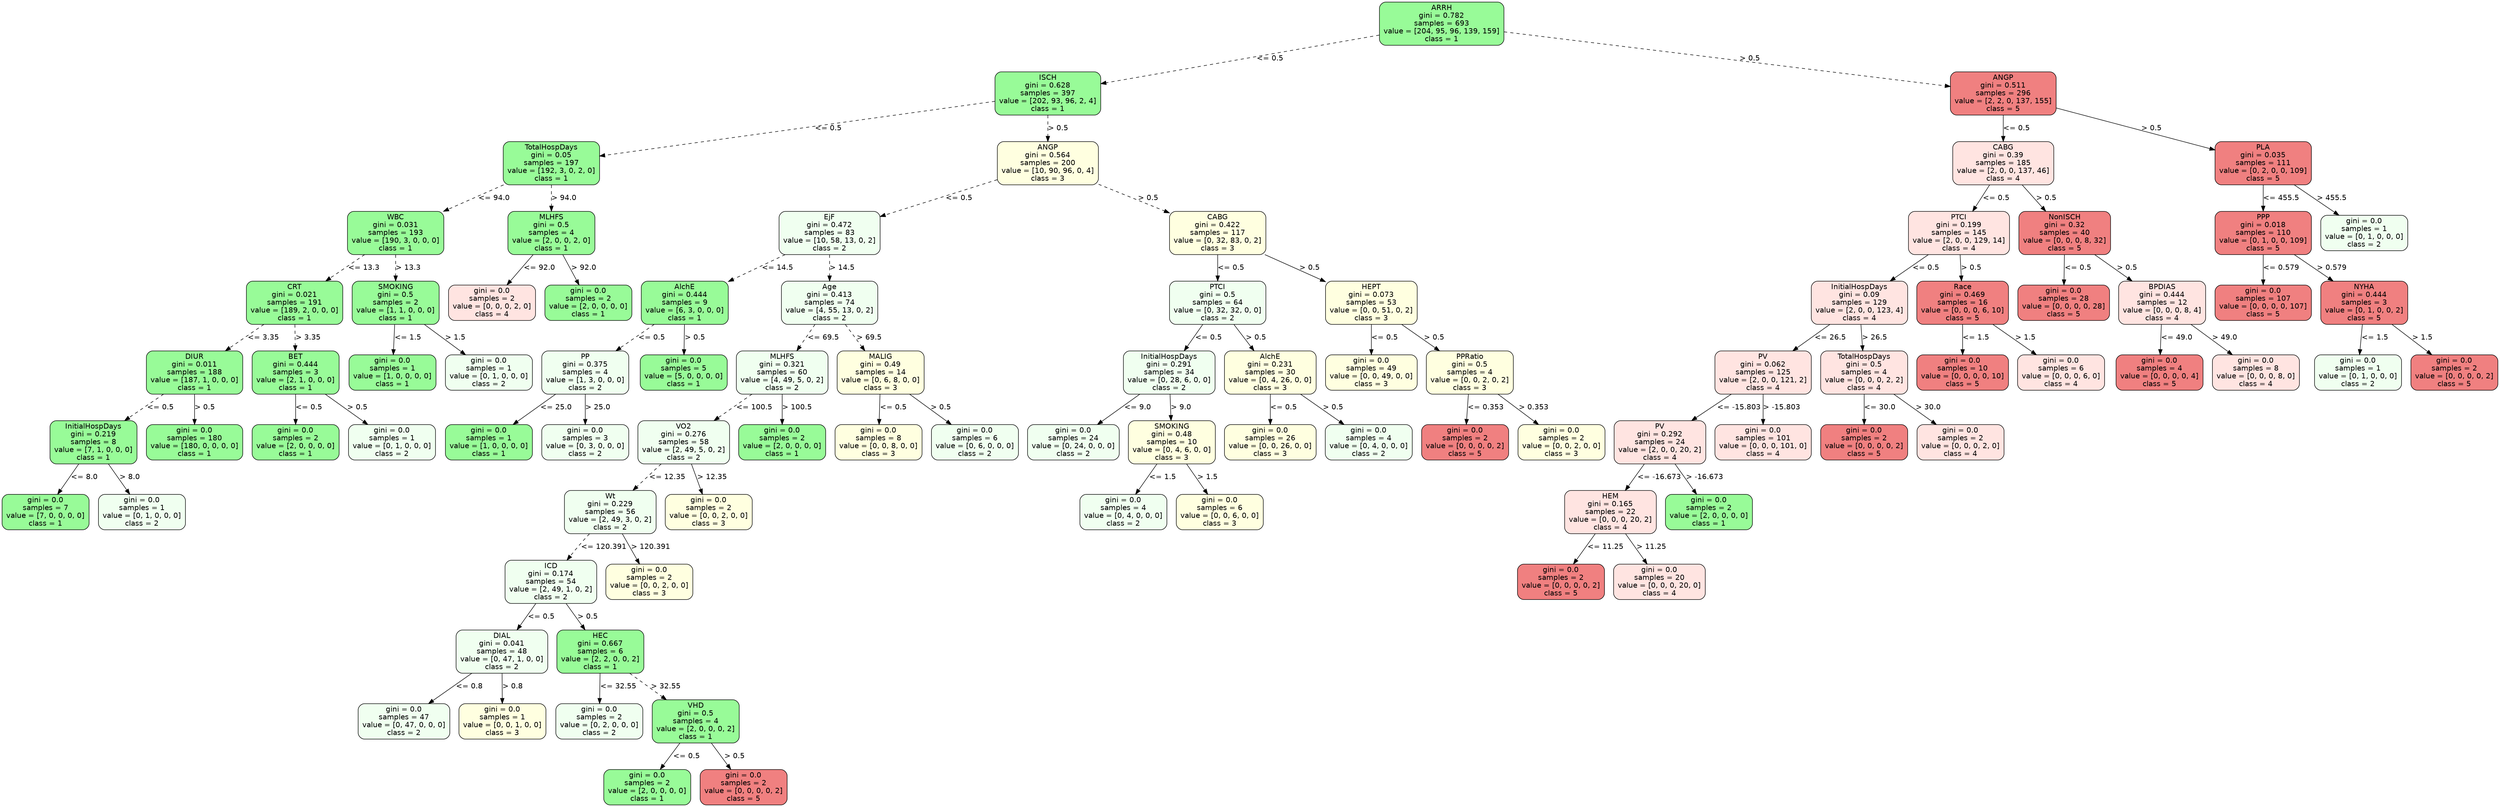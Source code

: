 strict digraph Tree {
	graph [bb="0,0,4096,1542"];
	node [color=black,
		fontname=helvetica,
		label="\N",
		shape=box,
		style="filled, rounded"
	];
	edge [fontname=helvetica];
	0	[fillcolor=palegreen,
		height=1.1528,
		label="ARRH\ngini = 0.782\nsamples = 693\nvalue = [204, 95, 96, 139, 159]\nclass = 1",
		pos="2170,1500.5",
		width=2.7778];
	1	[fillcolor=palegreen,
		height=1.1528,
		label="ISCH\ngini = 0.628\nsamples = 397\nvalue = [202, 93, 96, 2, 4]\nclass = 1",
		pos="1573,1366.5",
		width=2.3611];
	0 -> 1	[label="<= 0.5",
		labelangle=45,
		labeldistance=2.5,
		lp="1910,1433.5",
		op="<=",
		param=0.5,
		pos="e,1658.1,1386.3 2069.7,1477.3 1957.8,1452.6 1778,1412.8 1668.2,1388.6",
		style=dashed];
	60	[fillcolor=lightcoral,
		height=1.1528,
		label="ANGP\ngini = 0.511\nsamples = 296\nvalue = [2, 2, 0, 137, 155]\nclass = 5",
		pos="3284,1366.5",
		width=2.3611];
	0 -> 60	[label="> 0.5",
		labelangle=-45,
		labeldistance=2.5,
		lp="2776.5,1433.5",
		op=">",
		param=0.5,
		pos="e,3198.8,1377.6 2270.3,1487.6 2483.7,1462.3 2980,1403.5 3188.8,1378.8",
		style=dashed];
	2	[fillcolor=palegreen,
		height=1.1528,
		label="TotalHospDays\ngini = 0.05\nsamples = 197\nvalue = [192, 3, 0, 2, 0]\nclass = 1",
		pos="899,1232.5",
		width=2.1528];
	1 -> 2	[label="<= 0.5",
		lp="1277,1299.5",
		op="<=",
		param=0.5,
		pos="e,976.73,1248.7 1488,1348.8 1359.4,1323.7 1116.8,1276.1 986.66,1250.7",
		style=dashed];
	19	[fillcolor=lightyellow,
		height=1.1528,
		label="ANGP\ngini = 0.564\nsamples = 200\nvalue = [10, 90, 96, 0, 4]\nclass = 3",
		pos="1573,1232.5",
		width=2.25];
	1 -> 19	[label="> 0.5",
		lp="1588.5,1299.5",
		op=">",
		param=0.5,
		pos="e,1573,1274.3 1573,1324.8 1573,1312 1573,1297.7 1573,1284.3",
		style=dashed];
	3	[fillcolor=palegreen,
		height=1.1528,
		label="WBC\ngini = 0.031\nsamples = 193\nvalue = [190, 3, 0, 0, 0]\nclass = 1",
		pos="644,1098.5",
		width=2.1528];
	2 -> 3	[label="<= 94.0",
		lp="803.5,1165.5",
		op="<=",
		param=94.0,
		pos="e,721.62,1139.7 821.45,1191.4 792.77,1176.5 760.08,1159.6 730.64,1144.3",
		style=dashed];
	16	[fillcolor=palegreen,
		height=1.1528,
		label="MLHFS\ngini = 0.5\nsamples = 4\nvalue = [2, 0, 0, 2, 0]\nclass = 1",
		pos="899,1098.5",
		width=1.9444];
	2 -> 16	[label="> 94.0",
		lp="918.5,1165.5",
		op=">",
		param=94.0,
		pos="e,899,1140.3 899,1190.8 899,1178 899,1163.7 899,1150.3",
		style=dashed];
	4	[fillcolor=palegreen,
		height=1.1528,
		label="CRT\ngini = 0.021\nsamples = 191\nvalue = [189, 2, 0, 0, 0]\nclass = 1",
		pos="478,964.5",
		width=2.1528];
	3 -> 4	[label="<= 13.3",
		lp="589.5,1031.5",
		op="<=",
		param=13.3,
		pos="e,528.99,1006 592.84,1056.8 575.24,1042.8 555.4,1027 537.21,1012.6",
		style=dashed];
	13	[fillcolor=palegreen,
		height=1.1528,
		label="SMOKING\ngini = 0.5\nsamples = 2\nvalue = [1, 1, 0, 0, 0]\nclass = 1",
		pos="644,964.5",
		width=1.9444];
	3 -> 13	[label="> 13.3",
		lp="663.5,1031.5",
		op=">",
		param=13.3,
		pos="e,644,1006.3 644,1056.8 644,1044 644,1029.7 644,1016.3",
		style=dashed];
	5	[fillcolor=palegreen,
		height=1.1528,
		label="DIUR\ngini = 0.011\nsamples = 188\nvalue = [187, 1, 0, 0, 0]\nclass = 1",
		pos="315,830.5",
		width=2.1528];
	4 -> 5	[label="<= 3.35",
		lp="425.5,897.5",
		op="<=",
		param=3.35,
		pos="e,365.07,872.05 427.76,922.82 410.49,908.83 391,893.04 373.14,878.59",
		style=dashed];
	10	[fillcolor=palegreen,
		height=1.1528,
		label="BET\ngini = 0.444\nsamples = 3\nvalue = [2, 1, 0, 0, 0]\nclass = 1",
		pos="481,830.5",
		width=1.9444];
	4 -> 10	[label="> 3.35",
		lp="499.5,897.5",
		op=">",
		param=3.35,
		pos="e,480.07,872.27 478.92,922.82 479.22,910.02 479.54,895.73 479.85,882.32",
		style=dashed];
	6	[fillcolor=palegreen,
		height=1.1528,
		label="InitialHospDays\ngini = 0.219\nsamples = 8\nvalue = [7, 1, 0, 0, 0]\nclass = 1",
		pos="149,696.5",
		width=1.9444];
	5 -> 6	[label="<= 0.5",
		lp="257,763.5",
		op="<=",
		param=0.5,
		pos="e,199.99,738.05 263.84,788.82 246.24,774.83 226.4,759.04 208.21,744.59",
		style=dashed];
	9	[fillcolor=palegreen,
		height=0.94444,
		label="gini = 0.0\nsamples = 180\nvalue = [180, 0, 0, 0, 0]\nclass = 1",
		pos="315,696.5",
		width=2.1528];
	5 -> 9	[label="> 0.5",
		lp="330.5,763.5",
		op=">",
		param=0.5,
		pos="e,315,730.74 315,788.82 315,773.68 315,756.44 315,741.05",
		style=solid];
	7	[fillcolor=palegreen,
		height=0.94444,
		label="gini = 0.0\nsamples = 7\nvalue = [7, 0, 0, 0, 0]\nclass = 1",
		pos="70,562.5",
		width=1.9444];
	6 -> 7	[label="<= 8.0",
		lp="132,629.5",
		op="<=",
		param=8.0,
		pos="e,89.896,596.74 124.65,654.82 115.33,639.24 104.68,621.45 95.272,605.73",
		style=solid];
	8	[fillcolor=honeydew,
		height=0.94444,
		label="gini = 0.0\nsamples = 1\nvalue = [0, 1, 0, 0, 0]\nclass = 2",
		pos="228,562.5",
		width=1.9444];
	6 -> 8	[label="> 8.0",
		lp="206.5,629.5",
		op=">",
		param=8.0,
		pos="e,208.1,596.74 173.35,654.82 182.67,639.24 193.32,621.45 202.73,605.73",
		style=solid];
	11	[fillcolor=palegreen,
		height=0.94444,
		label="gini = 0.0\nsamples = 2\nvalue = [2, 0, 0, 0, 0]\nclass = 1",
		pos="481,696.5",
		width=1.9444];
	10 -> 11	[label="<= 0.5",
		lp="501,763.5",
		op="<=",
		param=0.5,
		pos="e,481,730.74 481,788.82 481,773.68 481,756.44 481,741.05",
		style=solid];
	12	[fillcolor=honeydew,
		height=0.94444,
		label="gini = 0.0\nsamples = 1\nvalue = [0, 1, 0, 0, 0]\nclass = 2",
		pos="639,696.5",
		width=1.9444];
	10 -> 12	[label="> 0.5",
		lp="580.5,763.5",
		op=">",
		param=0.5,
		pos="e,599.47,730.53 529.69,788.82 549.38,772.37 572.02,753.46 591.57,737.12",
		style=solid];
	14	[fillcolor=palegreen,
		height=0.94444,
		label="gini = 0.0\nsamples = 1\nvalue = [1, 0, 0, 0, 0]\nclass = 1",
		pos="639,830.5",
		width=1.9444];
	13 -> 14	[label="<= 1.5",
		lp="662,897.5",
		op="<=",
		param=1.5,
		pos="e,640.26,864.74 642.46,922.82 641.89,907.68 641.23,890.44 640.65,875.05",
		style=solid];
	15	[fillcolor=honeydew,
		height=0.94444,
		label="gini = 0.0\nsamples = 1\nvalue = [0, 1, 0, 0, 0]\nclass = 2",
		pos="797,830.5",
		width=1.9444];
	13 -> 15	[label="> 1.5",
		lp="741.5,897.5",
		op=">",
		param=1.5,
		pos="e,758.47,864.74 691.15,922.82 710.14,906.44 731.96,887.61 750.85,871.32",
		style=solid];
	17	[fillcolor=mistyrose,
		height=0.94444,
		label="gini = 0.0\nsamples = 2\nvalue = [0, 0, 0, 2, 0]\nclass = 4",
		pos="802,964.5",
		width=1.9444];
	16 -> 17	[label="<= 92.0",
		lp="877.5,1031.5",
		op="<=",
		param=92.0,
		pos="e,826.43,998.74 869.11,1056.8 857.44,1040.9 844.09,1022.8 832.38,1006.8",
		style=solid];
	18	[fillcolor=palegreen,
		height=0.94444,
		label="gini = 0.0\nsamples = 2\nvalue = [2, 0, 0, 0, 0]\nclass = 1",
		pos="960,964.5",
		width=1.9444];
	16 -> 18	[label="> 92.0",
		lp="951.5,1031.5",
		op=">",
		param=92.0,
		pos="e,944.64,998.74 917.8,1056.8 924.93,1041.4 933.07,1023.8 940.28,1008.2",
		style=solid];
	20	[fillcolor=honeydew,
		height=1.1528,
		label="EjF\ngini = 0.472\nsamples = 83\nvalue = [10, 58, 13, 0, 2]\nclass = 2",
		pos="1349,1098.5",
		width=2.25];
	19 -> 20	[label="<= 0.5",
		lp="1488,1165.5",
		op="<=",
		param=0.5,
		pos="e,1418,1140.2 1504.3,1191 1479.8,1176.6 1452,1160.2 1426.8,1145.3",
		style=dashed];
	45	[fillcolor=lightyellow,
		height=1.1528,
		label="CABG\ngini = 0.422\nsamples = 117\nvalue = [0, 32, 83, 0, 2]\nclass = 3",
		pos="2022,1098.5",
		width=2.1528];
	19 -> 45	[label="> 0.5",
		lp="1826.5,1165.5",
		op=">",
		param=0.5,
		pos="e,1944.2,1122.4 1654.1,1207.7 1733.2,1184.4 1853.2,1149.1 1934.5,1125.2",
		style=dashed];
	21	[fillcolor=palegreen,
		height=1.1528,
		label="AlchE\ngini = 0.444\nsamples = 9\nvalue = [6, 3, 0, 0, 0]\nclass = 1",
		pos="1118,964.5",
		width=1.9444];
	20 -> 21	[label="<= 14.5",
		lp="1264.5,1031.5",
		op="<=",
		param=14.5,
		pos="e,1188.3,1005.7 1278.1,1057 1252.5,1042.4 1223.4,1025.7 1197.1,1010.7",
		style=dashed];
	26	[fillcolor=honeydew,
		height=1.1528,
		label="Age\ngini = 0.413\nsamples = 74\nvalue = [4, 55, 13, 0, 2]\nclass = 2",
		pos="1349,964.5",
		width=2.1528];
	20 -> 26	[label="> 14.5",
		lp="1368.5,1031.5",
		op=">",
		param=14.5,
		pos="e,1349,1006.3 1349,1056.8 1349,1044 1349,1029.7 1349,1016.3",
		style=dashed];
	22	[fillcolor=honeydew,
		height=1.1528,
		label="PP\ngini = 0.375\nsamples = 4\nvalue = [1, 3, 0, 0, 0]\nclass = 2",
		pos="955,830.5",
		width=1.9444];
	21 -> 22	[label="<= 0.5",
		lp="1062,897.5",
		op="<=",
		param=0.5,
		pos="e,1005.1,872.05 1067.8,922.82 1050.5,908.83 1031,893.04 1013.1,878.59",
		style=dashed];
	25	[fillcolor=palegreen,
		height=0.94444,
		label="gini = 0.0\nsamples = 5\nvalue = [5, 0, 0, 0, 0]\nclass = 1",
		pos="1117,830.5",
		width=1.9444];
	21 -> 25	[label="> 0.5",
		lp="1133.5,897.5",
		op=">",
		param=0.5,
		pos="e,1117.3,864.74 1117.7,922.82 1117.6,907.68 1117.4,890.44 1117.3,875.05",
		style=solid];
	23	[fillcolor=palegreen,
		height=0.94444,
		label="gini = 0.0\nsamples = 1\nvalue = [1, 0, 0, 0, 0]\nclass = 1",
		pos="797,696.5",
		width=1.9444];
	22 -> 23	[label="<= 25.0",
		lp="904.5,763.5",
		op="<=",
		param=25.0,
		pos="e,836.53,730.53 906.31,788.82 886.62,772.37 863.98,753.46 844.43,737.12",
		style=solid];
	24	[fillcolor=honeydew,
		height=0.94444,
		label="gini = 0.0\nsamples = 3\nvalue = [0, 3, 0, 0, 0]\nclass = 2",
		pos="955,696.5",
		width=1.9444];
	22 -> 24	[label="> 25.0",
		lp="974.5,763.5",
		op=">",
		param=25.0,
		pos="e,955,730.74 955,788.82 955,773.68 955,756.44 955,741.05",
		style=solid];
	27	[fillcolor=honeydew,
		height=1.1528,
		label="MLHFS\ngini = 0.321\nsamples = 60\nvalue = [4, 49, 5, 0, 2]\nclass = 2",
		pos="1279,830.5",
		width=2.0417];
	26 -> 27	[label="<= 69.5",
		lp="1340.5,897.5",
		op="<=",
		param=69.5,
		pos="e,1300.6,872.27 1327.4,922.82 1320.4,909.64 1312.6,894.89 1305.3,881.14",
		style=dashed];
	42	[fillcolor=lightyellow,
		height=1.1528,
		label="MALIG\ngini = 0.49\nsamples = 14\nvalue = [0, 6, 8, 0, 0]\nclass = 3",
		pos="1441,830.5",
		width=1.9444];
	26 -> 42	[label="> 69.5",
		lp="1417.5,897.5",
		op=">",
		param=69.5,
		pos="e,1412.6,872.27 1377.4,922.82 1386.6,909.52 1397,894.6 1406.7,880.74",
		style=dashed];
	28	[fillcolor=honeydew,
		height=1.1528,
		label="VO2\ngini = 0.276\nsamples = 58\nvalue = [2, 49, 5, 0, 2]\nclass = 2",
		pos="1117,696.5",
		width=2.0417];
	27 -> 28	[label="<= 100.5",
		lp="1230.5,763.5",
		op="<=",
		param=100.5,
		pos="e,1166.8,738.05 1229.1,788.82 1211.9,774.83 1192.5,759.04 1174.8,744.59",
		style=dashed];
	41	[fillcolor=palegreen,
		height=0.94444,
		label="gini = 0.0\nsamples = 2\nvalue = [2, 0, 0, 0, 0]\nclass = 1",
		pos="1279,696.5",
		width=1.9444];
	27 -> 41	[label="> 100.5",
		lp="1302,763.5",
		op=">",
		param=100.5,
		pos="e,1279,730.74 1279,788.82 1279,773.68 1279,756.44 1279,741.05",
		style=solid];
	29	[fillcolor=honeydew,
		height=1.1528,
		label="Wt\ngini = 0.229\nsamples = 56\nvalue = [2, 49, 3, 0, 2]\nclass = 2",
		pos="1015,562.5",
		width=2.0417];
	28 -> 29	[label="<= 12.35",
		lp="1097.5,629.5",
		op="<=",
		param=12.35,
		pos="e,1046.5,604.27 1085.6,654.82 1075.2,641.39 1063.5,626.32 1052.7,612.35",
		style=dashed];
	40	[fillcolor=lightyellow,
		height=0.94444,
		label="gini = 0.0\nsamples = 2\nvalue = [0, 0, 2, 0, 0]\nclass = 3",
		pos="1177,562.5",
		width=1.9444];
	28 -> 40	[label="> 12.35",
		lp="1172,629.5",
		op=">",
		param=12.35,
		pos="e,1161.9,596.74 1135.5,654.82 1142.5,639.39 1150.5,621.78 1157.6,606.17",
		style=solid];
	30	[fillcolor=honeydew,
		height=1.1528,
		label="ICD\ngini = 0.174\nsamples = 54\nvalue = [2, 49, 1, 0, 2]\nclass = 2",
		pos="916,428.5",
		width=2.0417];
	29 -> 30	[label="<= 120.391",
		lp="1006,495.5",
		op="<=",
		param=120.391,
		pos="e,946.53,470.33 984.45,520.91 979.94,514.91 975.35,508.79 971,503 965.05,495.06 958.74,486.64 952.59,478.44",
		style=dashed];
	39	[fillcolor=lightyellow,
		height=0.94444,
		label="gini = 0.0\nsamples = 2\nvalue = [0, 0, 2, 0, 0]\nclass = 3",
		pos="1078,428.5",
		width=1.9444];
	29 -> 39	[label="> 120.391",
		lp="1079.5,495.5",
		op=">",
		param=120.391,
		pos="e,1062.1,462.74 1034.4,520.82 1041.8,505.39 1050.2,487.78 1057.6,472.17",
		style=solid];
	31	[fillcolor=honeydew,
		height=1.1528,
		label="DIAL\ngini = 0.041\nsamples = 48\nvalue = [0, 47, 1, 0, 0]\nclass = 2",
		pos="836,294.5",
		width=2.0417];
	30 -> 31	[label="<= 0.5",
		lp="899,361.5",
		op="<=",
		param=0.5,
		pos="e,860.71,336.27 891.34,386.82 883.36,373.64 874.42,358.89 866.08,345.14",
		style=solid];
	34	[fillcolor=palegreen,
		height=1.1528,
		label="HEC\ngini = 0.667\nsamples = 6\nvalue = [2, 2, 0, 0, 2]\nclass = 1",
		pos="998,294.5",
		width=1.9444];
	30 -> 34	[label="> 0.5",
		lp="975.5,361.5",
		op=">",
		param=0.5,
		pos="e,972.67,336.27 941.27,386.82 949.46,373.64 958.62,358.89 967.17,345.14",
		style=solid];
	32	[fillcolor=honeydew,
		height=0.94444,
		label="gini = 0.0\nsamples = 47\nvalue = [0, 47, 0, 0, 0]\nclass = 2",
		pos="675,160.5",
		width=2.0417];
	31 -> 32	[label="<= 0.8",
		lp="781,227.5",
		op="<=",
		param=0.8,
		pos="e,715.29,194.53 786.38,252.82 766.23,236.3 743.05,217.29 723.06,200.9",
		style=solid];
	33	[fillcolor=lightyellow,
		height=0.94444,
		label="gini = 0.0\nsamples = 1\nvalue = [0, 0, 1, 0, 0]\nclass = 3",
		pos="837,160.5",
		width=1.9444];
	31 -> 33	[label="> 0.8",
		lp="852.5,227.5",
		op=">",
		param=0.8,
		pos="e,836.75,194.74 836.31,252.82 836.42,237.68 836.55,220.44 836.67,205.05",
		style=solid];
	35	[fillcolor=honeydew,
		height=0.94444,
		label="gini = 0.0\nsamples = 2\nvalue = [0, 2, 0, 0, 0]\nclass = 2",
		pos="996,160.5",
		width=1.9444];
	34 -> 35	[label="<= 32.55",
		lp="1025.5,227.5",
		op="<=",
		param=32.55,
		pos="e,996.5,194.74 997.38,252.82 997.15,237.68 996.89,220.44 996.66,205.05",
		style=solid];
	36	[fillcolor=palegreen,
		height=1.1528,
		label="VHD\ngini = 0.5\nsamples = 4\nvalue = [2, 0, 0, 0, 2]\nclass = 1",
		pos="1154,160.5",
		width=1.9444];
	34 -> 36	[label="> 32.55",
		lp="1104,227.5",
		op=">",
		param=32.55,
		pos="e,1106.1,202.05 1046.1,252.82 1062.6,238.83 1081.3,223.04 1098.4,208.59",
		style=dashed];
	37	[fillcolor=palegreen,
		height=0.94444,
		label="gini = 0.0\nsamples = 2\nvalue = [2, 0, 0, 0, 0]\nclass = 1",
		pos="1075,34",
		width=1.9444];
	36 -> 37	[label="<= 0.5",
		lp="1137,93.5",
		op="<=",
		param=0.5,
		pos="e,1096.2,68.379 1128.1,118.73 1119.6,105.35 1110.2,90.465 1101.6,76.995",
		style=solid];
	38	[fillcolor=lightcoral,
		height=0.94444,
		label="gini = 0.0\nsamples = 2\nvalue = [0, 0, 0, 0, 2]\nclass = 5",
		pos="1233,34",
		width=1.9444];
	36 -> 38	[label="> 0.5",
		lp="1216.5,93.5",
		op=">",
		param=0.5,
		pos="e,1211.8,68.379 1179.9,118.73 1188.4,105.35 1197.8,90.465 1206.4,76.995",
		style=solid];
	43	[fillcolor=lightyellow,
		height=0.94444,
		label="gini = 0.0\nsamples = 8\nvalue = [0, 0, 8, 0, 0]\nclass = 3",
		pos="1437,696.5",
		width=1.9444];
	42 -> 43	[label="<= 0.5",
		lp="1460,763.5",
		op="<=",
		param=0.5,
		pos="e,1438,730.74 1439.8,788.82 1439.3,773.68 1438.8,756.44 1438.3,741.05",
		style=solid];
	44	[fillcolor=honeydew,
		height=0.94444,
		label="gini = 0.0\nsamples = 6\nvalue = [0, 6, 0, 0, 0]\nclass = 2",
		pos="1595,696.5",
		width=1.9444];
	42 -> 44	[label="> 0.5",
		lp="1538.5,763.5",
		op=">",
		param=0.5,
		pos="e,1556.5,730.53 1488.5,788.82 1507.6,772.37 1529.7,753.46 1548.8,737.12",
		style=solid];
	46	[fillcolor=honeydew,
		height=1.1528,
		label="PTCI\ngini = 0.5\nsamples = 64\nvalue = [0, 32, 32, 0, 0]\nclass = 2",
		pos="2022,964.5",
		width=2.1528];
	45 -> 46	[label="<= 0.5",
		lp="2042,1031.5",
		op="<=",
		param=0.5,
		pos="e,2022,1006.3 2022,1056.8 2022,1044 2022,1029.7 2022,1016.3",
		style=solid];
	55	[fillcolor=lightyellow,
		height=1.1528,
		label="HEPT\ngini = 0.073\nsamples = 53\nvalue = [0, 0, 51, 0, 2]\nclass = 3",
		pos="2246,964.5",
		width=2.0417];
	45 -> 55	[label="> 0.5",
		lp="2156.5,1031.5",
		op=">",
		param=0.5,
		pos="e,2177,1006.2 2090.7,1057 2115.2,1042.6 2143,1026.2 2168.2,1011.3",
		style=solid];
	47	[fillcolor=honeydew,
		height=1.1528,
		label="InitialHospDays\ngini = 0.291\nsamples = 34\nvalue = [0, 28, 6, 0, 0]\nclass = 2",
		pos="1916,830.5",
		width=2.0417];
	46 -> 47	[label="<= 0.5",
		lp="1993,897.5",
		op="<=",
		param=0.5,
		pos="e,1948.7,872.27 1989.3,922.82 1978.6,909.39 1966.4,894.32 1955.2,880.35",
		style=solid];
	52	[fillcolor=lightyellow,
		height=1.1528,
		label="AlchE\ngini = 0.231\nsamples = 30\nvalue = [0, 4, 26, 0, 0]\nclass = 3",
		pos="2081,830.5",
		width=2.0417];
	46 -> 52	[label="> 0.5",
		lp="2069.5,897.5",
		op=">",
		param=0.5,
		pos="e,2062.8,872.27 2040.2,922.82 2046,909.77 2052.5,895.17 2058.6,881.53",
		style=solid];
	48	[fillcolor=honeydew,
		height=0.94444,
		label="gini = 0.0\nsamples = 24\nvalue = [0, 24, 0, 0, 0]\nclass = 2",
		pos="1757,696.5",
		width=2.0417];
	47 -> 48	[label="<= 9.0",
		lp="1862,763.5",
		op="<=",
		param=9.0,
		pos="e,1796.8,730.53 1867,788.82 1847.2,772.37 1824.4,753.46 1804.7,737.12",
		style=solid];
	49	[fillcolor=lightyellow,
		height=1.1528,
		label="SMOKING\ngini = 0.48\nsamples = 10\nvalue = [0, 4, 6, 0, 0]\nclass = 3",
		pos="1919,696.5",
		width=1.9444];
	47 -> 49	[label="> 9.0",
		lp="1933.5,763.5",
		op=">",
		param=9.0,
		pos="e,1918.1,738.27 1916.9,788.82 1917.2,776.02 1917.5,761.73 1917.8,748.32",
		style=solid];
	50	[fillcolor=honeydew,
		height=0.94444,
		label="gini = 0.0\nsamples = 4\nvalue = [0, 4, 0, 0, 0]\nclass = 2",
		pos="1840,562.5",
		width=1.9444];
	49 -> 50	[label="<= 1.5",
		lp="1902,629.5",
		op="<=",
		param=1.5,
		pos="e,1859.9,596.74 1894.7,654.82 1885.3,639.24 1874.7,621.45 1865.3,605.73",
		style=solid];
	51	[fillcolor=lightyellow,
		height=0.94444,
		label="gini = 0.0\nsamples = 6\nvalue = [0, 0, 6, 0, 0]\nclass = 3",
		pos="1998,562.5",
		width=1.9444];
	49 -> 51	[label="> 1.5",
		lp="1976.5,629.5",
		op=">",
		param=1.5,
		pos="e,1978.1,596.74 1943.3,654.82 1952.7,639.24 1963.3,621.45 1972.7,605.73",
		style=solid];
	53	[fillcolor=lightyellow,
		height=0.94444,
		label="gini = 0.0\nsamples = 26\nvalue = [0, 0, 26, 0, 0]\nclass = 3",
		pos="2081,696.5",
		width=2.0417];
	52 -> 53	[label="<= 0.5",
		lp="2101,763.5",
		op="<=",
		param=0.5,
		pos="e,2081,730.74 2081,788.82 2081,773.68 2081,756.44 2081,741.05",
		style=solid];
	54	[fillcolor=honeydew,
		height=0.94444,
		label="gini = 0.0\nsamples = 4\nvalue = [0, 4, 0, 0, 0]\nclass = 2",
		pos="2243,696.5",
		width=1.9444];
	52 -> 54	[label="> 0.5",
		lp="2182.5,763.5",
		op=">",
		param=0.5,
		pos="e,2202.5,730.53 2130.9,788.82 2151.2,772.3 2174.5,753.29 2194.6,736.9",
		style=solid];
	56	[fillcolor=lightyellow,
		height=0.94444,
		label="gini = 0.0\nsamples = 49\nvalue = [0, 0, 49, 0, 0]\nclass = 3",
		pos="2246,830.5",
		width=2.0417];
	55 -> 56	[label="<= 0.5",
		lp="2266,897.5",
		op="<=",
		param=0.5,
		pos="e,2246,864.74 2246,922.82 2246,907.68 2246,890.44 2246,875.05",
		style=solid];
	57	[fillcolor=lightyellow,
		height=1.1528,
		label="PPRatio\ngini = 0.5\nsamples = 4\nvalue = [0, 0, 2, 0, 2]\nclass = 3",
		pos="2408,830.5",
		width=1.9444];
	55 -> 57	[label="> 0.5",
		lp="2347.5,897.5",
		op=">",
		param=0.5,
		pos="e,2358.2,872.05 2295.9,922.82 2313.1,908.83 2332.5,893.04 2350.2,878.59",
		style=solid];
	58	[fillcolor=lightcoral,
		height=0.94444,
		label="gini = 0.0\nsamples = 2\nvalue = [0, 0, 0, 0, 2]\nclass = 5",
		pos="2401,696.5",
		width=1.9444];
	57 -> 58	[label="<= 0.353",
		lp="2432.5,763.5",
		op="<=",
		param=0.353,
		pos="e,2402.8,730.74 2405.8,788.82 2405,773.68 2404.1,756.44 2403.3,741.05",
		style=solid];
	59	[fillcolor=lightyellow,
		height=0.94444,
		label="gini = 0.0\nsamples = 2\nvalue = [0, 0, 2, 0, 0]\nclass = 3",
		pos="2559,696.5",
		width=1.9444];
	57 -> 59	[label="> 0.353",
		lp="2512,763.5",
		op=">",
		param=0.353,
		pos="e,2521,730.74 2454.5,788.82 2473.2,772.51 2494.6,753.78 2513.2,737.54",
		style=solid];
	61	[fillcolor=mistyrose,
		height=1.1528,
		label="CABG\ngini = 0.39\nsamples = 185\nvalue = [2, 0, 0, 137, 46]\nclass = 4",
		pos="3284,1232.5",
		width=2.25];
	60 -> 61	[label="<= 0.5",
		lp="3304,1299.5",
		op="<=",
		param=0.5,
		pos="e,3284,1274.3 3284,1324.8 3284,1312 3284,1297.7 3284,1284.3",
		style=solid];
	82	[fillcolor=lightcoral,
		height=1.1528,
		label="PLA\ngini = 0.035\nsamples = 111\nvalue = [0, 2, 0, 0, 109]\nclass = 5",
		pos="3711,1232.5",
		width=2.1528];
	60 -> 82	[label="> 0.5",
		lp="3526.5,1299.5",
		op=">",
		param=0.5,
		pos="e,3633.2,1257.5 3369.1,1339.2 3442.8,1316.4 3549,1283.6 3623.4,1260.6",
		style=solid];
	62	[fillcolor=mistyrose,
		height=1.1528,
		label="PTCI\ngini = 0.199\nsamples = 145\nvalue = [2, 0, 0, 129, 14]\nclass = 4",
		pos="3212,1098.5",
		width=2.25];
	61 -> 62	[label="<= 0.5",
		lp="3271,1165.5",
		op="<=",
		param=0.5,
		pos="e,3234.2,1140.3 3261.8,1190.8 3254.6,1177.6 3246.6,1162.9 3239.1,1149.1",
		style=solid];
	77	[fillcolor=lightcoral,
		height=1.1528,
		label="NonISCH\ngini = 0.32\nsamples = 40\nvalue = [0, 0, 0, 8, 32]\nclass = 5",
		pos="3385,1098.5",
		width=2.0417];
	61 -> 77	[label="> 0.5",
		lp="3353.5,1165.5",
		op=">",
		param=0.5,
		pos="e,3353.8,1140.3 3315.1,1190.8 3325.4,1177.4 3336.9,1162.3 3347.6,1148.4",
		style=solid];
	63	[fillcolor=mistyrose,
		height=1.1528,
		label="InitialHospDays\ngini = 0.09\nsamples = 129\nvalue = [2, 0, 0, 123, 4]\nclass = 4",
		pos="3049,964.5",
		width=2.1528];
	62 -> 63	[label="<= 0.5",
		lp="3156,1031.5",
		op="<=",
		param=0.5,
		pos="e,3099.1,1006 3161.8,1056.8 3144.5,1042.8 3125,1027 3107.1,1012.6",
		style=solid];
	74	[fillcolor=lightcoral,
		height=1.1528,
		label="Race\ngini = 0.469\nsamples = 16\nvalue = [0, 0, 0, 6, 10]\nclass = 5",
		pos="3218,964.5",
		width=2.0417];
	62 -> 74	[label="> 0.5",
		lp="3231.5,1031.5",
		op=">",
		param=0.5,
		pos="e,3216.1,1006.3 3213.8,1056.8 3214.4,1044 3215.1,1029.7 3215.7,1016.3",
		style=solid];
	64	[fillcolor=mistyrose,
		height=1.1528,
		label="PV\ngini = 0.062\nsamples = 125\nvalue = [2, 0, 0, 121, 2]\nclass = 4",
		pos="2890,830.5",
		width=2.1528];
	63 -> 64	[label="<= 26.5",
		lp="2998.5,897.5",
		op="<=",
		param=26.5,
		pos="e,2938.8,872.05 3000,922.82 2983.1,908.83 2964.1,893.04 2946.7,878.59",
		style=solid];
	71	[fillcolor=mistyrose,
		height=1.1528,
		label="TotalHospDays\ngini = 0.5\nsamples = 4\nvalue = [0, 0, 0, 2, 2]\nclass = 4",
		pos="3056,830.5",
		width=1.9444];
	63 -> 71	[label="> 26.5",
		lp="3072.5,897.5",
		op=">",
		param=26.5,
		pos="e,3053.8,872.27 3051.2,922.82 3051.8,910.02 3052.6,895.73 3053.3,882.32",
		style=solid];
	65	[fillcolor=mistyrose,
		height=1.1528,
		label="PV\ngini = 0.292\nsamples = 24\nvalue = [2, 0, 0, 20, 2]\nclass = 4",
		pos="2721,696.5",
		width=2.0417];
	64 -> 65	[label="<= -15.803",
		lp="2844.5,763.5",
		op="<=",
		param=-15.803,
		pos="e,2772.9,738.05 2837.9,788.82 2819.9,774.76 2799.6,758.9 2781,744.39",
		style=solid];
	70	[fillcolor=mistyrose,
		height=0.94444,
		label="gini = 0.0\nsamples = 101\nvalue = [0, 0, 0, 101, 0]\nclass = 4",
		pos="2890,696.5",
		width=2.1528];
	64 -> 70	[label="> -15.803",
		lp="2919,763.5",
		op=">",
		param=-15.803,
		pos="e,2890,730.74 2890,788.82 2890,773.68 2890,756.44 2890,741.05",
		style=solid];
	66	[fillcolor=mistyrose,
		height=1.1528,
		label="HEM\ngini = 0.165\nsamples = 22\nvalue = [0, 0, 0, 20, 2]\nclass = 4",
		pos="2640,562.5",
		width=2.0417];
	65 -> 66	[label="<= -16.673",
		lp="2716.5,629.5",
		op="<=",
		param=-16.673,
		pos="e,2665,604.27 2696,654.82 2688,641.64 2678.9,626.89 2670.5,613.14",
		style=solid];
	69	[fillcolor=palegreen,
		height=0.94444,
		label="gini = 0.0\nsamples = 2\nvalue = [2, 0, 0, 0, 0]\nclass = 1",
		pos="2802,562.5",
		width=1.9444];
	65 -> 69	[label="> -16.673",
		lp="2793,629.5",
		op=">",
		param=-16.673,
		pos="e,2781.6,596.74 2746,654.82 2755.6,639.1 2766.6,621.11 2776.4,605.29",
		style=solid];
	67	[fillcolor=lightcoral,
		height=0.94444,
		label="gini = 0.0\nsamples = 2\nvalue = [0, 0, 0, 0, 2]\nclass = 5",
		pos="2559,428.5",
		width=1.9444];
	66 -> 67	[label="<= 11.25",
		lp="2629.5,495.5",
		op="<=",
		param=11.25,
		pos="e,2579.4,462.74 2615,520.82 2605.4,505.1 2594.4,487.11 2584.6,471.29",
		style=solid];
	68	[fillcolor=mistyrose,
		height=0.94444,
		label="gini = 0.0\nsamples = 20\nvalue = [0, 0, 0, 20, 0]\nclass = 4",
		pos="2721,428.5",
		width=2.0417];
	66 -> 68	[label="> 11.25",
		lp="2706,495.5",
		op=">",
		param=11.25,
		pos="e,2700.6,462.74 2665,520.82 2674.6,505.1 2685.6,487.11 2695.4,471.29",
		style=solid];
	72	[fillcolor=lightcoral,
		height=0.94444,
		label="gini = 0.0\nsamples = 2\nvalue = [0, 0, 0, 0, 2]\nclass = 5",
		pos="3056,696.5",
		width=1.9444];
	71 -> 72	[label="<= 30.0",
		lp="3079.5,763.5",
		op="<=",
		param=30.0,
		pos="e,3056,730.74 3056,788.82 3056,773.68 3056,756.44 3056,741.05",
		style=solid];
	73	[fillcolor=mistyrose,
		height=0.94444,
		label="gini = 0.0\nsamples = 2\nvalue = [0, 0, 0, 2, 0]\nclass = 4",
		pos="3214,696.5",
		width=1.9444];
	71 -> 73	[label="> 30.0",
		lp="3159.5,763.5",
		op=">",
		param=30.0,
		pos="e,3174.5,730.53 3104.7,788.82 3124.4,772.37 3147,753.46 3166.6,737.12",
		style=solid];
	75	[fillcolor=lightcoral,
		height=0.94444,
		label="gini = 0.0\nsamples = 10\nvalue = [0, 0, 0, 0, 10]\nclass = 5",
		pos="3218,830.5",
		width=2.0417];
	74 -> 75	[label="<= 1.5",
		lp="3238,897.5",
		op="<=",
		param=1.5,
		pos="e,3218,864.74 3218,922.82 3218,907.68 3218,890.44 3218,875.05",
		style=solid];
	76	[fillcolor=mistyrose,
		height=0.94444,
		label="gini = 0.0\nsamples = 6\nvalue = [0, 0, 0, 6, 0]\nclass = 4",
		pos="3380,830.5",
		width=1.9444];
	74 -> 76	[label="> 1.5",
		lp="3319.5,897.5",
		op=">",
		param=1.5,
		pos="e,3339.5,864.53 3267.9,922.82 3288.2,906.3 3311.5,887.29 3331.6,870.9",
		style=solid];
	78	[fillcolor=lightcoral,
		height=0.94444,
		label="gini = 0.0\nsamples = 28\nvalue = [0, 0, 0, 0, 28]\nclass = 5",
		pos="3383,964.5",
		width=2.0417];
	77 -> 78	[label="<= 0.5",
		lp="3405,1031.5",
		op="<=",
		param=0.5,
		pos="e,3383.5,998.74 3384.4,1056.8 3384.2,1041.7 3383.9,1024.4 3383.7,1009.1",
		style=solid];
	79	[fillcolor=mistyrose,
		height=1.1528,
		label="BPDIAS\ngini = 0.444\nsamples = 12\nvalue = [0, 0, 0, 8, 4]\nclass = 4",
		pos="3545,964.5",
		width=1.9444];
	77 -> 79	[label="> 0.5",
		lp="3485.5,1031.5",
		op=">",
		param=0.5,
		pos="e,3495.9,1006 3434.3,1056.8 3451.3,1042.8 3470.4,1027 3487.9,1012.6",
		style=solid];
	80	[fillcolor=lightcoral,
		height=0.94444,
		label="gini = 0.0\nsamples = 4\nvalue = [0, 0, 0, 0, 4]\nclass = 5",
		pos="3542,830.5",
		width=1.9444];
	79 -> 80	[label="<= 49.0",
		lp="3567.5,897.5",
		op="<=",
		param=49.0,
		pos="e,3542.8,864.74 3544.1,922.82 3543.7,907.68 3543.3,890.44 3543,875.05",
		style=solid];
	81	[fillcolor=mistyrose,
		height=0.94444,
		label="gini = 0.0\nsamples = 8\nvalue = [0, 0, 0, 8, 0]\nclass = 4",
		pos="3700,830.5",
		width=1.9444];
	79 -> 81	[label="> 49.0",
		lp="3647.5,897.5",
		op=">",
		param=49.0,
		pos="e,3661.2,864.53 3592.8,922.82 3612.1,906.37 3634.3,887.46 3653.5,871.12",
		style=solid];
	83	[fillcolor=lightcoral,
		height=1.1528,
		label="PPP\ngini = 0.018\nsamples = 110\nvalue = [0, 1, 0, 0, 109]\nclass = 5",
		pos="3711,1098.5",
		width=2.1528];
	82 -> 83	[label="<= 455.5",
		lp="3738.5,1165.5",
		op="<=",
		param=455.5,
		pos="e,3711,1140.3 3711,1190.8 3711,1178 3711,1163.7 3711,1150.3",
		style=solid];
	88	[fillcolor=honeydew,
		height=0.94444,
		label="gini = 0.0\nsamples = 1\nvalue = [0, 1, 0, 0, 0]\nclass = 2",
		pos="3877,1098.5",
		width=1.9444];
	82 -> 88	[label="> 455.5",
		lp="3822,1165.5",
		op=">",
		param=455.5,
		pos="e,3835.5,1132.5 3762.2,1190.8 3782.9,1174.3 3806.8,1155.3 3827.4,1138.9",
		style=solid];
	84	[fillcolor=lightcoral,
		height=0.94444,
		label="gini = 0.0\nsamples = 107\nvalue = [0, 0, 0, 0, 107]\nclass = 5",
		pos="3711,964.5",
		width=2.1528];
	83 -> 84	[label="<= 0.579",
		lp="3738.5,1031.5",
		op="<=",
		param=0.579,
		pos="e,3711,998.74 3711,1056.8 3711,1041.7 3711,1024.4 3711,1009.1",
		style=solid];
	85	[fillcolor=lightcoral,
		height=1.1528,
		label="NYHA\ngini = 0.444\nsamples = 3\nvalue = [0, 1, 0, 0, 2]\nclass = 5",
		pos="3877,964.5",
		width=1.9444];
	83 -> 85	[label="> 0.579",
		lp="3822,1031.5",
		op=">",
		param=0.579,
		pos="e,3826,1006 3762.2,1056.8 3779.8,1042.8 3799.6,1027 3817.8,1012.6",
		style=solid];
	86	[fillcolor=honeydew,
		height=0.94444,
		label="gini = 0.0\nsamples = 1\nvalue = [0, 1, 0, 0, 0]\nclass = 2",
		pos="3868,830.5",
		width=1.9444];
	85 -> 86	[label="<= 1.5",
		lp="3893,897.5",
		op="<=",
		param=1.5,
		pos="e,3870.3,864.74 3874.2,922.82 3873.2,907.68 3872,890.44 3871,875.05",
		style=solid];
	87	[fillcolor=lightcoral,
		height=0.94444,
		label="gini = 0.0\nsamples = 2\nvalue = [0, 0, 0, 0, 2]\nclass = 5",
		pos="4026,830.5",
		width=1.9444];
	85 -> 87	[label="> 1.5",
		lp="3971.5,897.5",
		op=">",
		param=1.5,
		pos="e,3988.5,864.74 3922.9,922.82 3941.3,906.51 3962.5,887.78 3980.8,871.54",
		style=solid];
}
